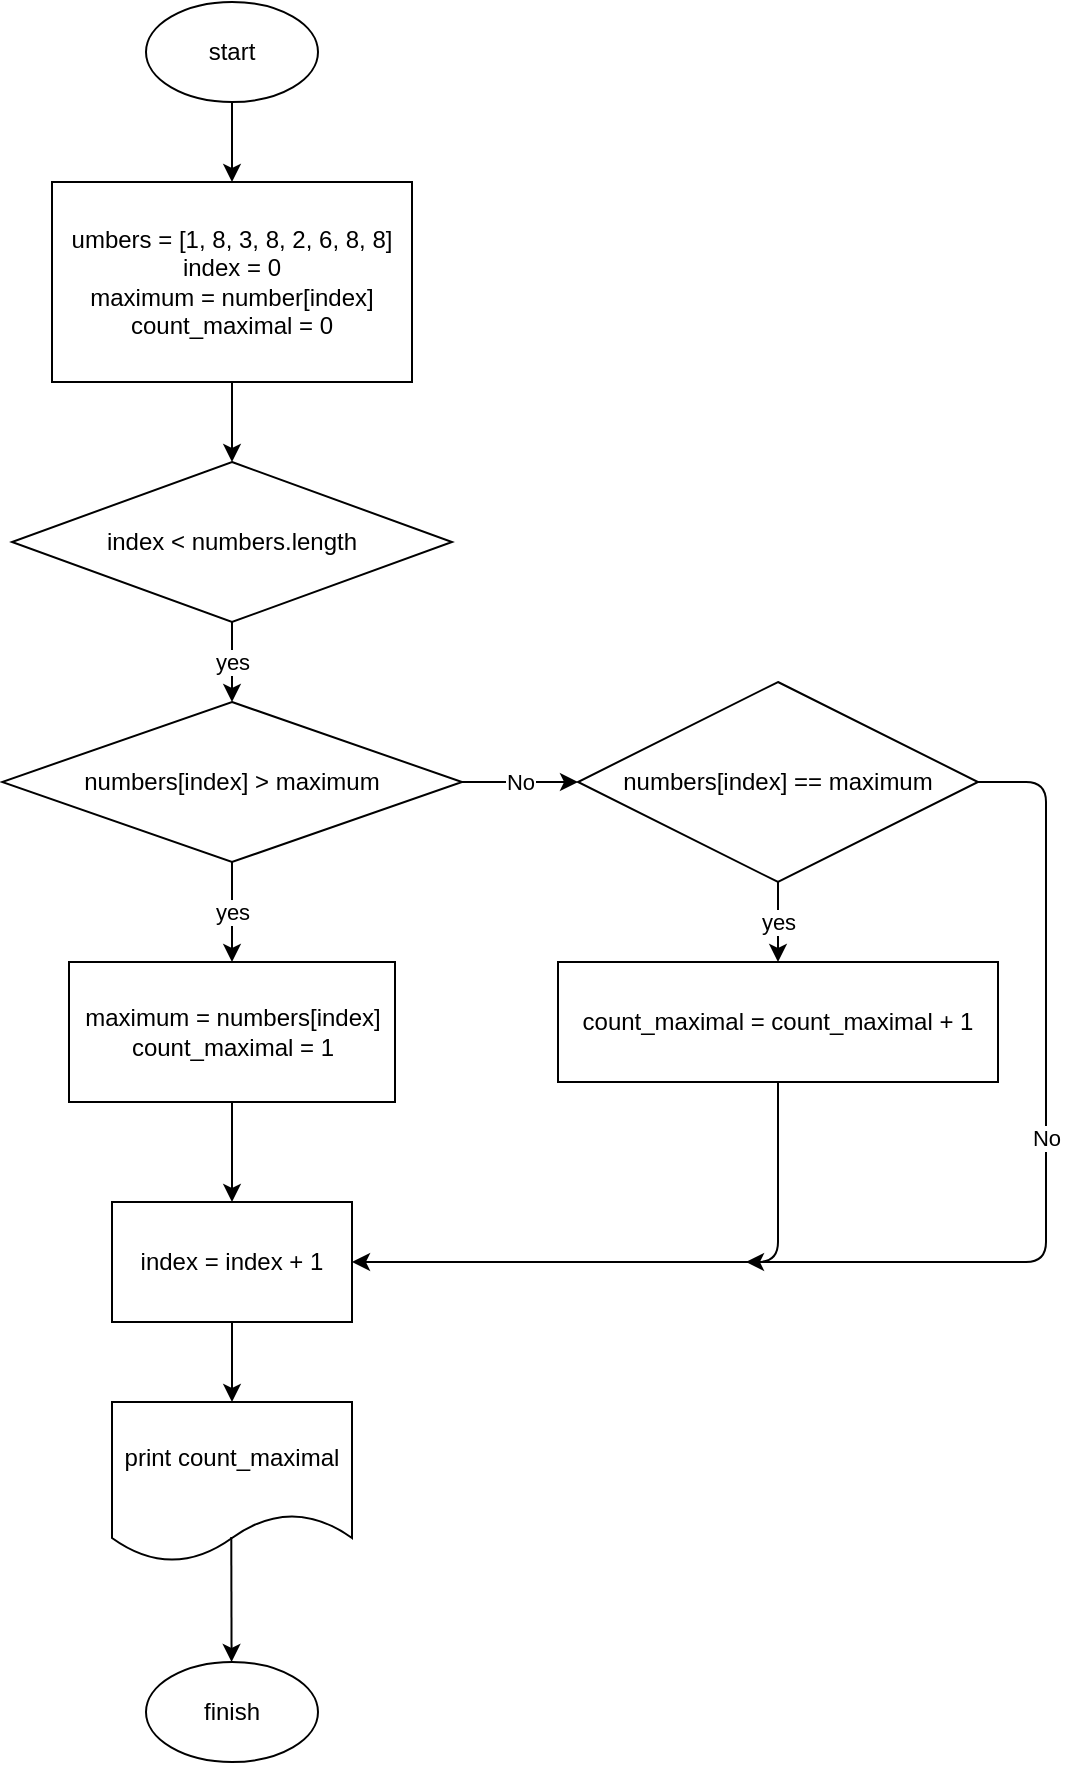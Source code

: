<mxfile>
    <diagram id="umu1zB3LddMY3mKmKSNd" name="Page-1">
        <mxGraphModel dx="416" dy="237" grid="1" gridSize="10" guides="1" tooltips="1" connect="1" arrows="1" fold="1" page="1" pageScale="1" pageWidth="827" pageHeight="1169" math="0" shadow="0">
            <root>
                <mxCell id="0"/>
                <mxCell id="1" parent="0"/>
                <mxCell id="13" style="edgeStyle=none;html=1;exitX=0.5;exitY=1;exitDx=0;exitDy=0;entryX=0.5;entryY=0;entryDx=0;entryDy=0;" edge="1" parent="1" source="2" target="3">
                    <mxGeometry relative="1" as="geometry"/>
                </mxCell>
                <mxCell id="2" value="start" style="ellipse;whiteSpace=wrap;html=1;" vertex="1" parent="1">
                    <mxGeometry x="260" y="20" width="86" height="50" as="geometry"/>
                </mxCell>
                <mxCell id="14" style="edgeStyle=none;html=1;exitX=0.5;exitY=1;exitDx=0;exitDy=0;entryX=0.5;entryY=0;entryDx=0;entryDy=0;" edge="1" parent="1" source="3" target="4">
                    <mxGeometry relative="1" as="geometry"/>
                </mxCell>
                <mxCell id="3" value="umbers = [1, 8, 3, 8, 2, 6, 8, 8]&lt;br&gt;index = 0&lt;br&gt;maximum = number[index]&lt;br&gt;count_maximal = 0" style="whiteSpace=wrap;html=1;" vertex="1" parent="1">
                    <mxGeometry x="213" y="110" width="180" height="100" as="geometry"/>
                </mxCell>
                <mxCell id="6" value="yes" style="edgeStyle=none;html=1;exitX=0.5;exitY=1;exitDx=0;exitDy=0;entryX=0.5;entryY=0;entryDx=0;entryDy=0;" edge="1" parent="1" source="4" target="5">
                    <mxGeometry relative="1" as="geometry"/>
                </mxCell>
                <mxCell id="4" value="index &amp;lt; numbers.length" style="rhombus;whiteSpace=wrap;html=1;" vertex="1" parent="1">
                    <mxGeometry x="193" y="250" width="220" height="80" as="geometry"/>
                </mxCell>
                <mxCell id="8" value="yes" style="edgeStyle=none;html=1;exitX=0.5;exitY=1;exitDx=0;exitDy=0;entryX=0.5;entryY=0;entryDx=0;entryDy=0;" edge="1" parent="1" source="5" target="7">
                    <mxGeometry relative="1" as="geometry"/>
                </mxCell>
                <mxCell id="15" value="No" style="edgeStyle=none;html=1;exitX=1;exitY=0.5;exitDx=0;exitDy=0;" edge="1" parent="1" source="5" target="10">
                    <mxGeometry relative="1" as="geometry"/>
                </mxCell>
                <mxCell id="5" value="numbers[index] &amp;gt; maximum" style="rhombus;whiteSpace=wrap;html=1;" vertex="1" parent="1">
                    <mxGeometry x="188" y="370" width="230" height="80" as="geometry"/>
                </mxCell>
                <mxCell id="17" style="edgeStyle=none;html=1;exitX=0.5;exitY=1;exitDx=0;exitDy=0;" edge="1" parent="1" source="7" target="16">
                    <mxGeometry relative="1" as="geometry"/>
                </mxCell>
                <mxCell id="7" value="maximum = numbers[index]&lt;br&gt;count_maximal = 1" style="whiteSpace=wrap;html=1;" vertex="1" parent="1">
                    <mxGeometry x="221.5" y="500" width="163" height="70" as="geometry"/>
                </mxCell>
                <mxCell id="12" value="yes" style="edgeStyle=none;html=1;exitX=0.5;exitY=1;exitDx=0;exitDy=0;" edge="1" parent="1" source="10" target="11">
                    <mxGeometry relative="1" as="geometry"/>
                </mxCell>
                <mxCell id="19" value="No" style="edgeStyle=none;html=1;exitX=1;exitY=0.5;exitDx=0;exitDy=0;" edge="1" parent="1" source="10">
                    <mxGeometry relative="1" as="geometry">
                        <mxPoint x="560" y="650" as="targetPoint"/>
                        <Array as="points">
                            <mxPoint x="710" y="410"/>
                            <mxPoint x="710" y="650"/>
                        </Array>
                    </mxGeometry>
                </mxCell>
                <mxCell id="10" value="numbers[index] == maximum" style="rhombus;whiteSpace=wrap;html=1;" vertex="1" parent="1">
                    <mxGeometry x="476" y="360" width="200" height="100" as="geometry"/>
                </mxCell>
                <mxCell id="18" style="edgeStyle=none;html=1;exitX=0.5;exitY=1;exitDx=0;exitDy=0;entryX=1;entryY=0.5;entryDx=0;entryDy=0;" edge="1" parent="1" source="11" target="16">
                    <mxGeometry relative="1" as="geometry">
                        <Array as="points">
                            <mxPoint x="576" y="650"/>
                        </Array>
                    </mxGeometry>
                </mxCell>
                <mxCell id="11" value="count_maximal = count_maximal + 1" style="whiteSpace=wrap;html=1;" vertex="1" parent="1">
                    <mxGeometry x="466" y="500" width="220" height="60" as="geometry"/>
                </mxCell>
                <mxCell id="21" style="edgeStyle=none;html=1;exitX=0.5;exitY=1;exitDx=0;exitDy=0;entryX=0.5;entryY=0;entryDx=0;entryDy=0;" edge="1" parent="1" source="16" target="20">
                    <mxGeometry relative="1" as="geometry"/>
                </mxCell>
                <mxCell id="16" value="index = index + 1" style="whiteSpace=wrap;html=1;" vertex="1" parent="1">
                    <mxGeometry x="243" y="620" width="120" height="60" as="geometry"/>
                </mxCell>
                <mxCell id="20" value="print count_maximal" style="shape=document;whiteSpace=wrap;html=1;boundedLbl=1;" vertex="1" parent="1">
                    <mxGeometry x="243" y="720" width="120" height="80" as="geometry"/>
                </mxCell>
                <mxCell id="25" value="finish" style="ellipse;whiteSpace=wrap;html=1;" vertex="1" parent="1">
                    <mxGeometry x="260" y="850" width="86" height="50" as="geometry"/>
                </mxCell>
                <mxCell id="26" style="edgeStyle=none;html=1;exitX=0.497;exitY=0.843;exitDx=0;exitDy=0;entryX=0.5;entryY=0;entryDx=0;entryDy=0;exitPerimeter=0;" edge="1" parent="1" source="20">
                    <mxGeometry relative="1" as="geometry">
                        <mxPoint x="302.79" y="810" as="sourcePoint"/>
                        <mxPoint x="302.79" y="850" as="targetPoint"/>
                    </mxGeometry>
                </mxCell>
            </root>
        </mxGraphModel>
    </diagram>
</mxfile>